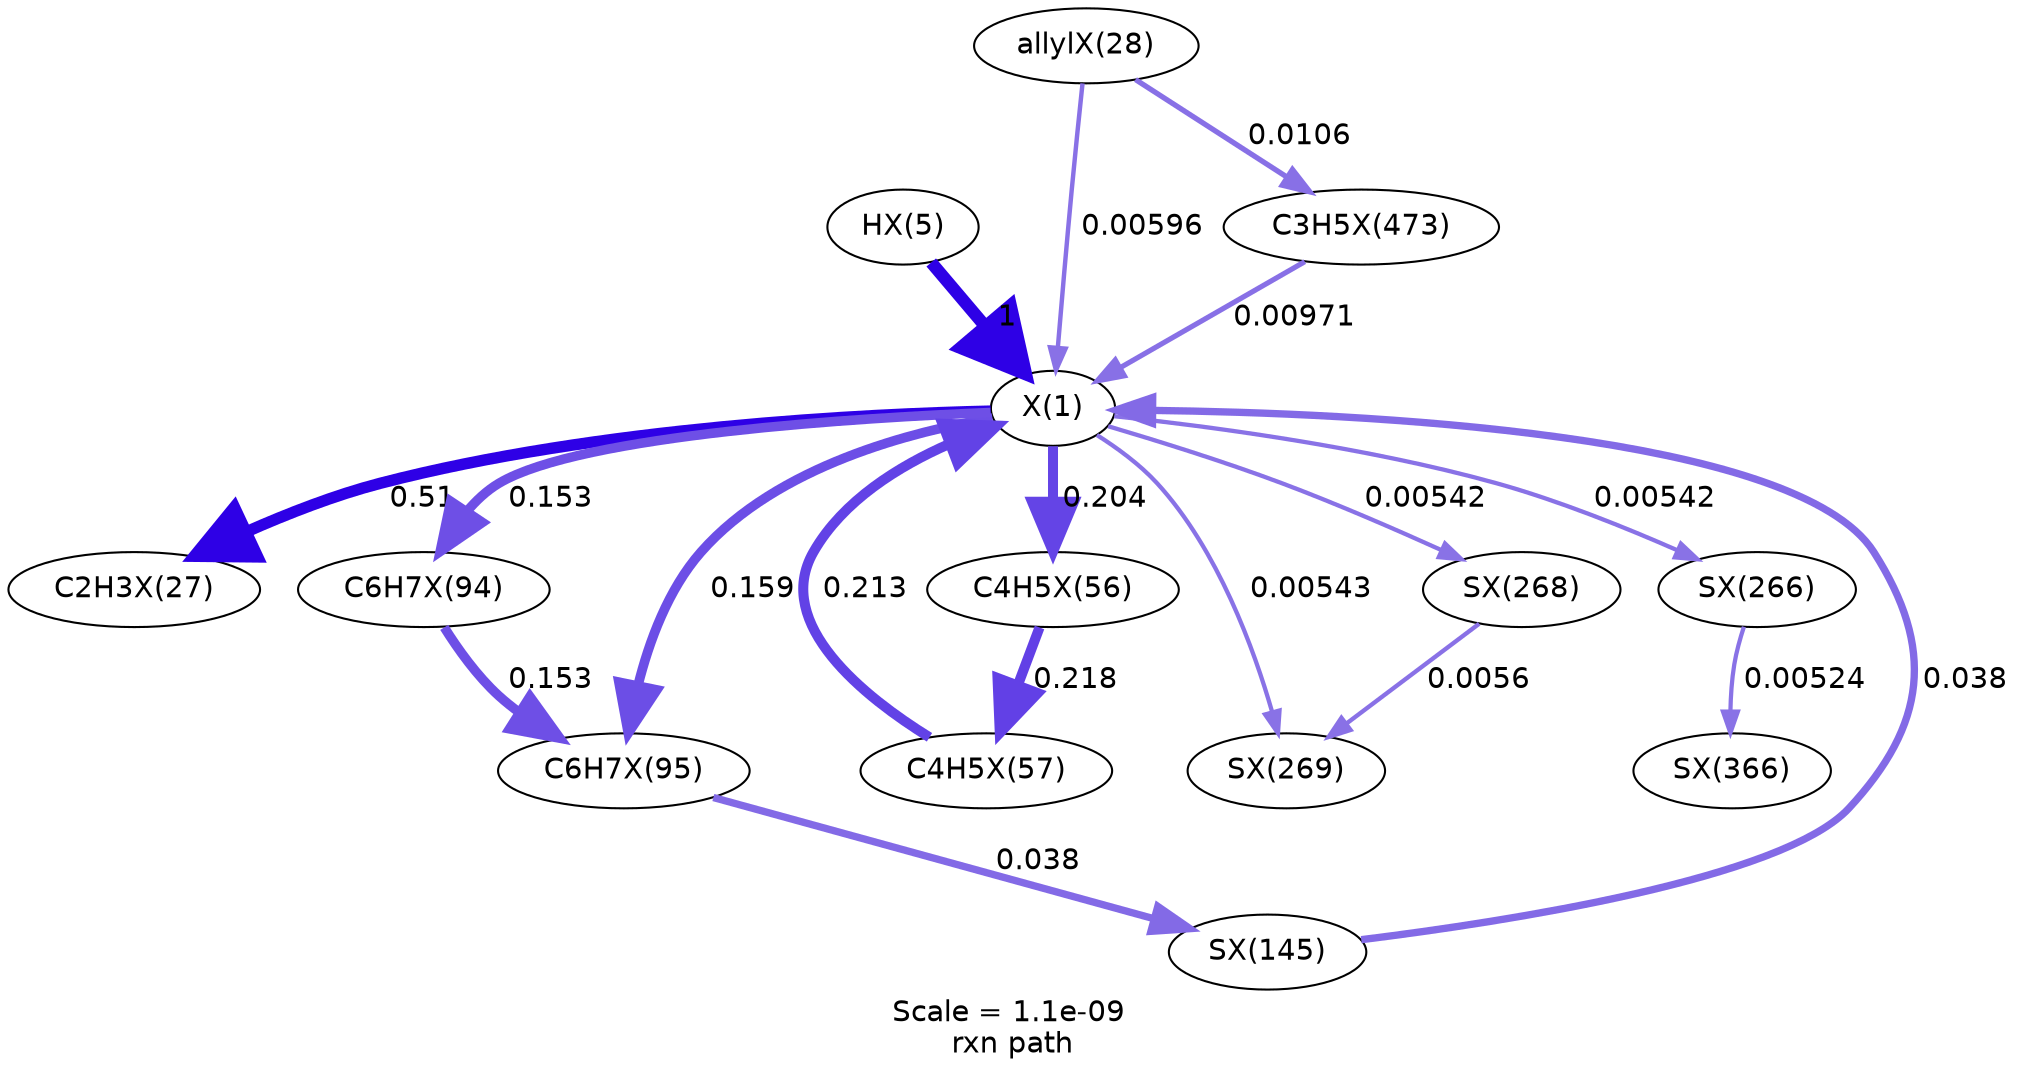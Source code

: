 digraph reaction_paths {
center=1;
s66 -> s65[fontname="Helvetica", style="setlinewidth(6)", arrowsize=3, color="0.7, 1.5, 0.9"
, label=" 1"];
s65 -> s67[fontname="Helvetica", style="setlinewidth(5.49)", arrowsize=2.75, color="0.7, 1.01, 0.9"
, label=" 0.51"];
s65 -> s78[fontname="Helvetica", style="setlinewidth(4.8)", arrowsize=2.4, color="0.7, 0.704, 0.9"
, label=" 0.204"];
s79 -> s65[fontname="Helvetica", style="setlinewidth(4.83)", arrowsize=2.42, color="0.7, 0.713, 0.9"
, label=" 0.213"];
s65 -> s87[fontname="Helvetica", style="setlinewidth(4.61)", arrowsize=2.31, color="0.7, 0.659, 0.9"
, label=" 0.159"];
s65 -> s86[fontname="Helvetica", style="setlinewidth(4.58)", arrowsize=2.29, color="0.7, 0.653, 0.9"
, label=" 0.153"];
s90 -> s65[fontname="Helvetica", style="setlinewidth(3.53)", arrowsize=1.77, color="0.7, 0.538, 0.9"
, label=" 0.038"];
s65 -> s106[fontname="Helvetica", style="setlinewidth(2.06)", arrowsize=1.03, color="0.7, 0.505, 0.9"
, label=" 0.00543"];
s65 -> s105[fontname="Helvetica", style="setlinewidth(2.06)", arrowsize=1.03, color="0.7, 0.505, 0.9"
, label=" 0.00542"];
s65 -> s103[fontname="Helvetica", style="setlinewidth(2.06)", arrowsize=1.03, color="0.7, 0.505, 0.9"
, label=" 0.00542"];
s68 -> s65[fontname="Helvetica", style="setlinewidth(2.13)", arrowsize=1.07, color="0.7, 0.506, 0.9"
, label=" 0.00596"];
s120 -> s65[fontname="Helvetica", style="setlinewidth(2.5)", arrowsize=1.25, color="0.7, 0.51, 0.9"
, label=" 0.00971"];
s78 -> s79[fontname="Helvetica", style="setlinewidth(4.85)", arrowsize=2.43, color="0.7, 0.718, 0.9"
, label=" 0.218"];
s86 -> s87[fontname="Helvetica", style="setlinewidth(4.58)", arrowsize=2.29, color="0.7, 0.653, 0.9"
, label=" 0.153"];
s87 -> s90[fontname="Helvetica", style="setlinewidth(3.53)", arrowsize=1.77, color="0.7, 0.538, 0.9"
, label=" 0.038"];
s105 -> s106[fontname="Helvetica", style="setlinewidth(2.09)", arrowsize=1.04, color="0.7, 0.506, 0.9"
, label=" 0.0056"];
s103 -> s115[fontname="Helvetica", style="setlinewidth(2.04)", arrowsize=1.02, color="0.7, 0.505, 0.9"
, label=" 0.00524"];
s68 -> s120[fontname="Helvetica", style="setlinewidth(2.57)", arrowsize=1.28, color="0.7, 0.511, 0.9"
, label=" 0.0106"];
s65 [ fontname="Helvetica", label="X(1)"];
s66 [ fontname="Helvetica", label="HX(5)"];
s67 [ fontname="Helvetica", label="C2H3X(27)"];
s68 [ fontname="Helvetica", label="allylX(28)"];
s78 [ fontname="Helvetica", label="C4H5X(56)"];
s79 [ fontname="Helvetica", label="C4H5X(57)"];
s86 [ fontname="Helvetica", label="C6H7X(94)"];
s87 [ fontname="Helvetica", label="C6H7X(95)"];
s90 [ fontname="Helvetica", label="SX(145)"];
s103 [ fontname="Helvetica", label="SX(266)"];
s105 [ fontname="Helvetica", label="SX(268)"];
s106 [ fontname="Helvetica", label="SX(269)"];
s115 [ fontname="Helvetica", label="SX(366)"];
s120 [ fontname="Helvetica", label="C3H5X(473)"];
 label = "Scale = 1.1e-09\l rxn path";
 fontname = "Helvetica";
}
